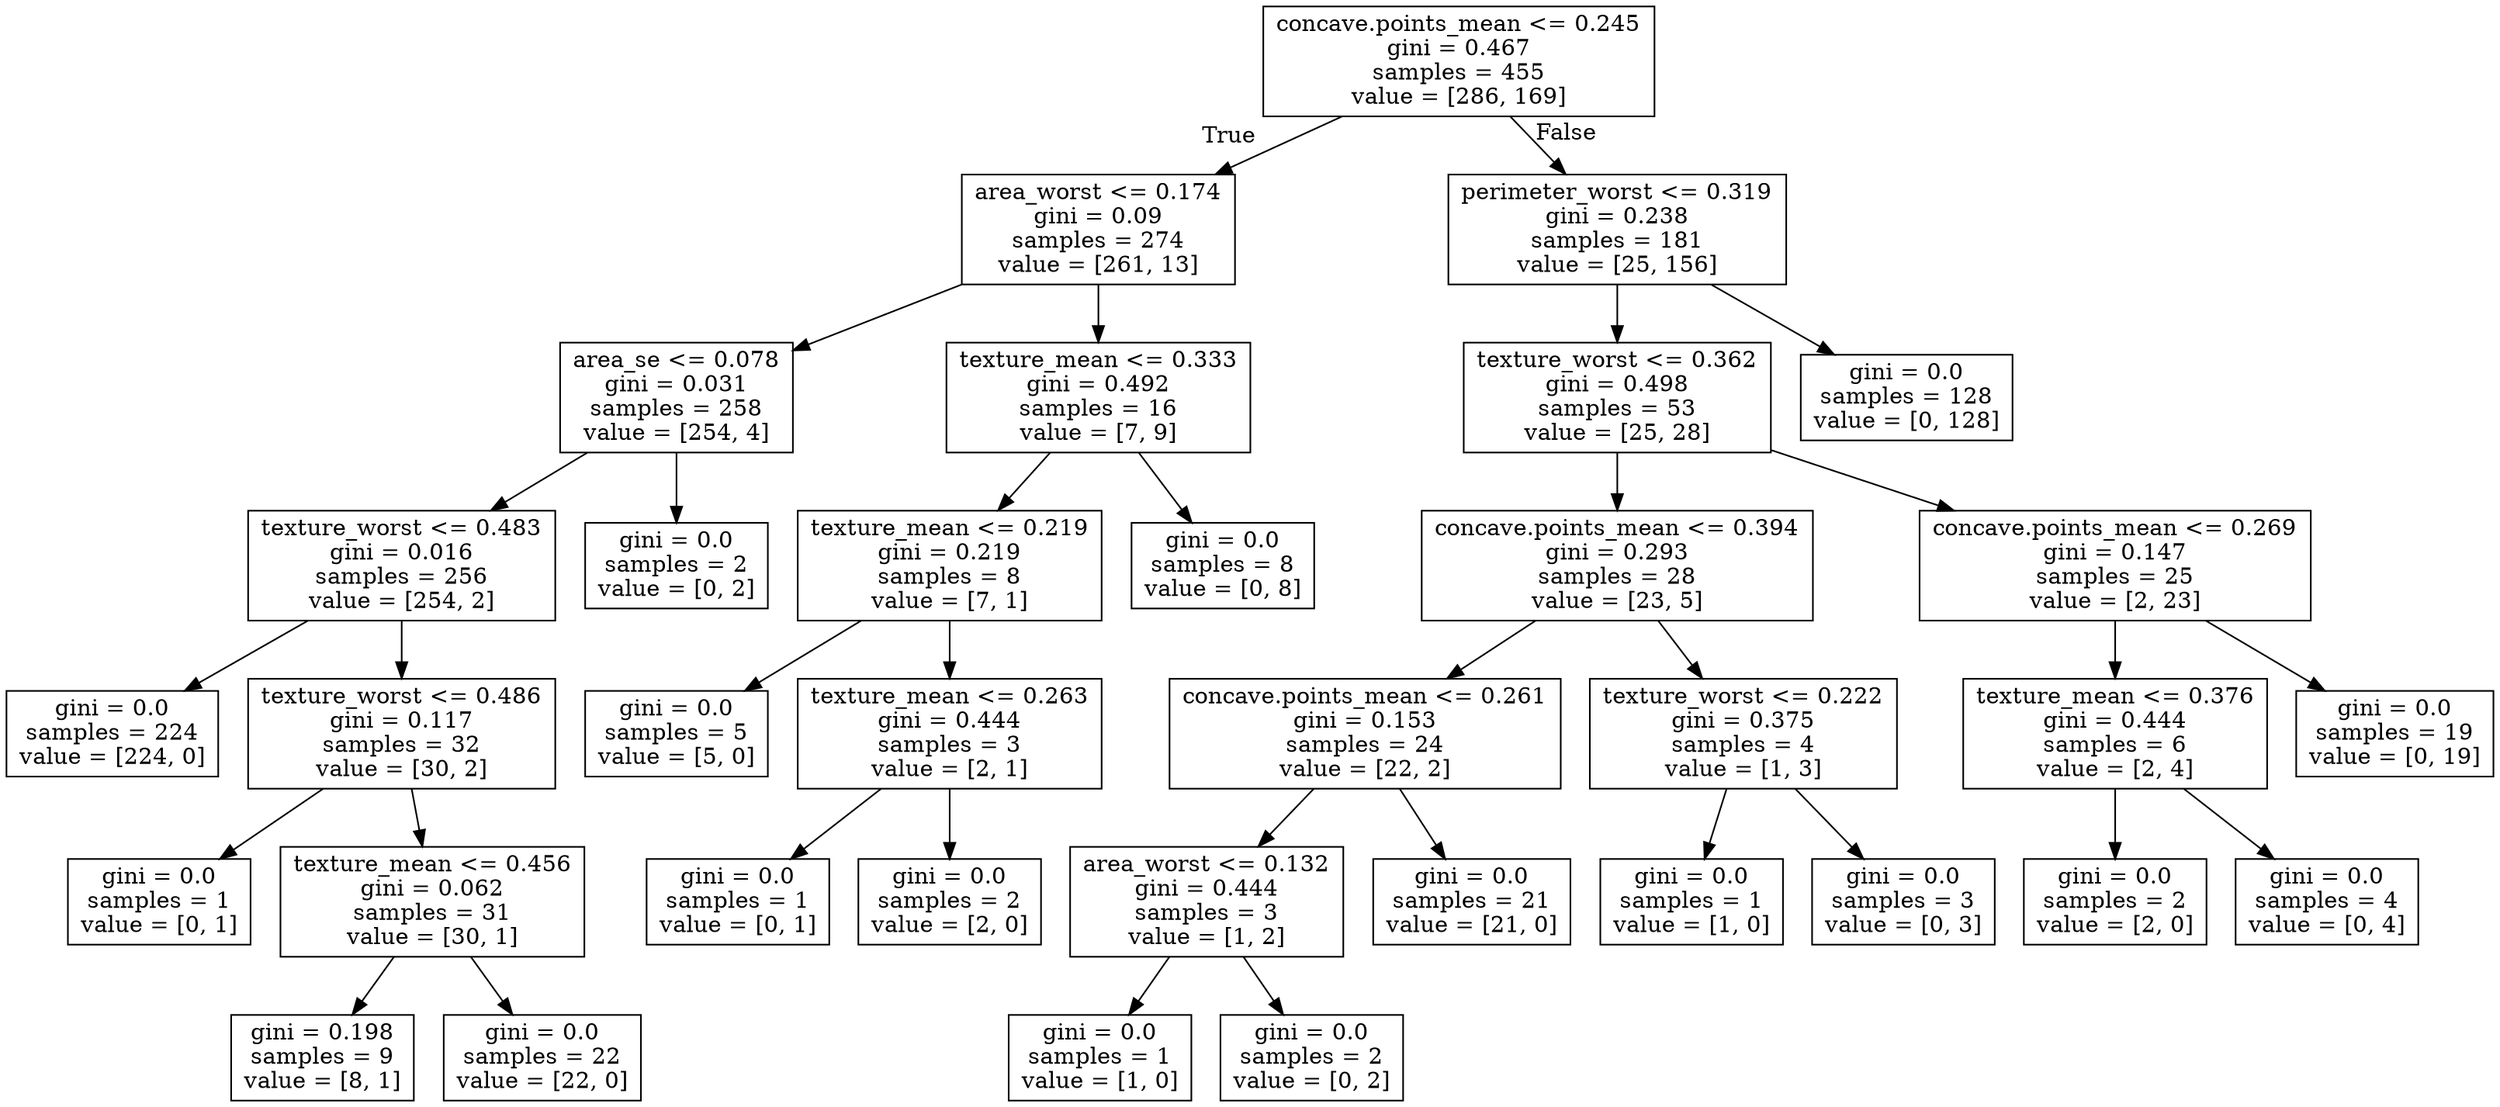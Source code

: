 digraph Tree {
node [shape=box] ;
0 [label="concave.points_mean <= 0.245\ngini = 0.467\nsamples = 455\nvalue = [286, 169]"] ;
1 [label="area_worst <= 0.174\ngini = 0.09\nsamples = 274\nvalue = [261, 13]"] ;
0 -> 1 [labeldistance=2.5, labelangle=45, headlabel="True"] ;
2 [label="area_se <= 0.078\ngini = 0.031\nsamples = 258\nvalue = [254, 4]"] ;
1 -> 2 ;
3 [label="texture_worst <= 0.483\ngini = 0.016\nsamples = 256\nvalue = [254, 2]"] ;
2 -> 3 ;
4 [label="gini = 0.0\nsamples = 224\nvalue = [224, 0]"] ;
3 -> 4 ;
5 [label="texture_worst <= 0.486\ngini = 0.117\nsamples = 32\nvalue = [30, 2]"] ;
3 -> 5 ;
6 [label="gini = 0.0\nsamples = 1\nvalue = [0, 1]"] ;
5 -> 6 ;
7 [label="texture_mean <= 0.456\ngini = 0.062\nsamples = 31\nvalue = [30, 1]"] ;
5 -> 7 ;
8 [label="gini = 0.198\nsamples = 9\nvalue = [8, 1]"] ;
7 -> 8 ;
9 [label="gini = 0.0\nsamples = 22\nvalue = [22, 0]"] ;
7 -> 9 ;
10 [label="gini = 0.0\nsamples = 2\nvalue = [0, 2]"] ;
2 -> 10 ;
11 [label="texture_mean <= 0.333\ngini = 0.492\nsamples = 16\nvalue = [7, 9]"] ;
1 -> 11 ;
12 [label="texture_mean <= 0.219\ngini = 0.219\nsamples = 8\nvalue = [7, 1]"] ;
11 -> 12 ;
13 [label="gini = 0.0\nsamples = 5\nvalue = [5, 0]"] ;
12 -> 13 ;
14 [label="texture_mean <= 0.263\ngini = 0.444\nsamples = 3\nvalue = [2, 1]"] ;
12 -> 14 ;
15 [label="gini = 0.0\nsamples = 1\nvalue = [0, 1]"] ;
14 -> 15 ;
16 [label="gini = 0.0\nsamples = 2\nvalue = [2, 0]"] ;
14 -> 16 ;
17 [label="gini = 0.0\nsamples = 8\nvalue = [0, 8]"] ;
11 -> 17 ;
18 [label="perimeter_worst <= 0.319\ngini = 0.238\nsamples = 181\nvalue = [25, 156]"] ;
0 -> 18 [labeldistance=2.5, labelangle=-45, headlabel="False"] ;
19 [label="texture_worst <= 0.362\ngini = 0.498\nsamples = 53\nvalue = [25, 28]"] ;
18 -> 19 ;
20 [label="concave.points_mean <= 0.394\ngini = 0.293\nsamples = 28\nvalue = [23, 5]"] ;
19 -> 20 ;
21 [label="concave.points_mean <= 0.261\ngini = 0.153\nsamples = 24\nvalue = [22, 2]"] ;
20 -> 21 ;
22 [label="area_worst <= 0.132\ngini = 0.444\nsamples = 3\nvalue = [1, 2]"] ;
21 -> 22 ;
23 [label="gini = 0.0\nsamples = 1\nvalue = [1, 0]"] ;
22 -> 23 ;
24 [label="gini = 0.0\nsamples = 2\nvalue = [0, 2]"] ;
22 -> 24 ;
25 [label="gini = 0.0\nsamples = 21\nvalue = [21, 0]"] ;
21 -> 25 ;
26 [label="texture_worst <= 0.222\ngini = 0.375\nsamples = 4\nvalue = [1, 3]"] ;
20 -> 26 ;
27 [label="gini = 0.0\nsamples = 1\nvalue = [1, 0]"] ;
26 -> 27 ;
28 [label="gini = 0.0\nsamples = 3\nvalue = [0, 3]"] ;
26 -> 28 ;
29 [label="concave.points_mean <= 0.269\ngini = 0.147\nsamples = 25\nvalue = [2, 23]"] ;
19 -> 29 ;
30 [label="texture_mean <= 0.376\ngini = 0.444\nsamples = 6\nvalue = [2, 4]"] ;
29 -> 30 ;
31 [label="gini = 0.0\nsamples = 2\nvalue = [2, 0]"] ;
30 -> 31 ;
32 [label="gini = 0.0\nsamples = 4\nvalue = [0, 4]"] ;
30 -> 32 ;
33 [label="gini = 0.0\nsamples = 19\nvalue = [0, 19]"] ;
29 -> 33 ;
34 [label="gini = 0.0\nsamples = 128\nvalue = [0, 128]"] ;
18 -> 34 ;
}